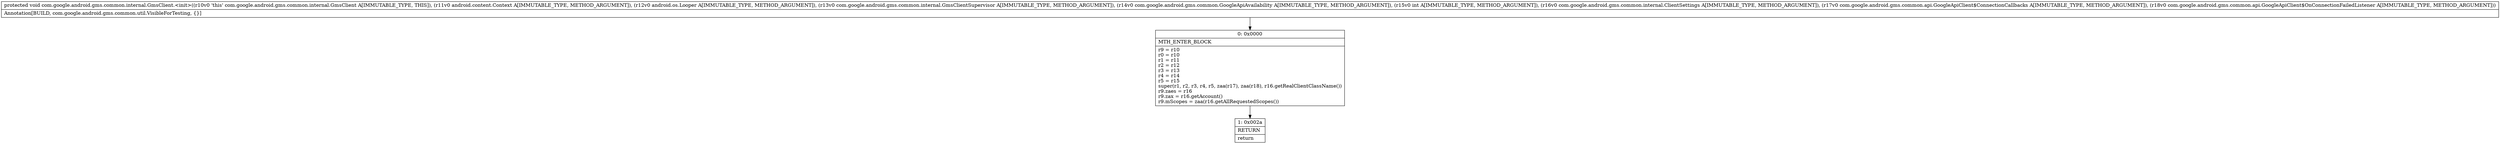 digraph "CFG forcom.google.android.gms.common.internal.GmsClient.\<init\>(Landroid\/content\/Context;Landroid\/os\/Looper;Lcom\/google\/android\/gms\/common\/internal\/GmsClientSupervisor;Lcom\/google\/android\/gms\/common\/GoogleApiAvailability;ILcom\/google\/android\/gms\/common\/internal\/ClientSettings;Lcom\/google\/android\/gms\/common\/api\/GoogleApiClient$ConnectionCallbacks;Lcom\/google\/android\/gms\/common\/api\/GoogleApiClient$OnConnectionFailedListener;)V" {
Node_0 [shape=record,label="{0\:\ 0x0000|MTH_ENTER_BLOCK\l|r9 = r10\lr0 = r10\lr1 = r11\lr2 = r12\lr3 = r13\lr4 = r14\lr5 = r15\lsuper(r1, r2, r3, r4, r5, zaa(r17), zaa(r18), r16.getRealClientClassName())\lr9.zaes = r16\lr9.zax = r16.getAccount()\lr9.mScopes = zaa(r16.getAllRequestedScopes())\l}"];
Node_1 [shape=record,label="{1\:\ 0x002a|RETURN\l|return\l}"];
MethodNode[shape=record,label="{protected void com.google.android.gms.common.internal.GmsClient.\<init\>((r10v0 'this' com.google.android.gms.common.internal.GmsClient A[IMMUTABLE_TYPE, THIS]), (r11v0 android.content.Context A[IMMUTABLE_TYPE, METHOD_ARGUMENT]), (r12v0 android.os.Looper A[IMMUTABLE_TYPE, METHOD_ARGUMENT]), (r13v0 com.google.android.gms.common.internal.GmsClientSupervisor A[IMMUTABLE_TYPE, METHOD_ARGUMENT]), (r14v0 com.google.android.gms.common.GoogleApiAvailability A[IMMUTABLE_TYPE, METHOD_ARGUMENT]), (r15v0 int A[IMMUTABLE_TYPE, METHOD_ARGUMENT]), (r16v0 com.google.android.gms.common.internal.ClientSettings A[IMMUTABLE_TYPE, METHOD_ARGUMENT]), (r17v0 com.google.android.gms.common.api.GoogleApiClient$ConnectionCallbacks A[IMMUTABLE_TYPE, METHOD_ARGUMENT]), (r18v0 com.google.android.gms.common.api.GoogleApiClient$OnConnectionFailedListener A[IMMUTABLE_TYPE, METHOD_ARGUMENT]))  | Annotation[BUILD, com.google.android.gms.common.util.VisibleForTesting, \{\}]\l}"];
MethodNode -> Node_0;
Node_0 -> Node_1;
}

